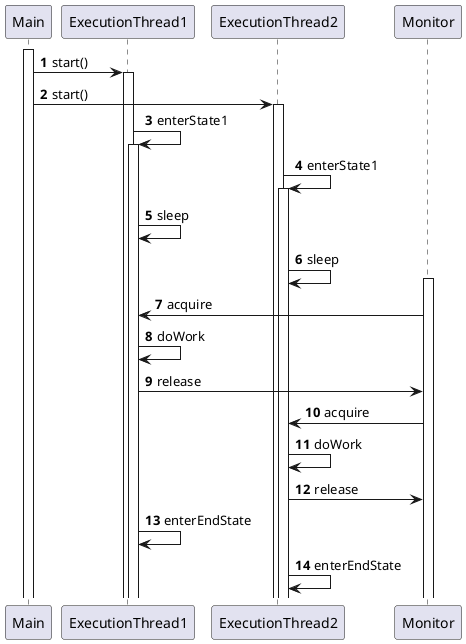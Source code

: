 @startuml
'https://plantuml.com/sequence-diagram

autonumber
activate Main

Main -> ExecutionThread1 : start()
activate ExecutionThread1

Main -> ExecutionThread2 : start()
activate ExecutionThread2

ExecutionThread1 -> ExecutionThread1 : enterState1
activate ExecutionThread1

ExecutionThread2 -> ExecutionThread2 : enterState1
activate ExecutionThread2

ExecutionThread1 -> ExecutionThread1 : sleep
ExecutionThread2 -> ExecutionThread2 : sleep

activate Monitor
ExecutionThread1 <- Monitor : acquire
ExecutionThread1 -> ExecutionThread1 : doWork
ExecutionThread1 -> Monitor : release

ExecutionThread2 <- Monitor : acquire
ExecutionThread2 -> ExecutionThread2 : doWork
ExecutionThread2 -> Monitor : release

ExecutionThread1 -> ExecutionThread1 : enterEndState
ExecutionThread2 -> ExecutionThread2 : enterEndState
@enduml